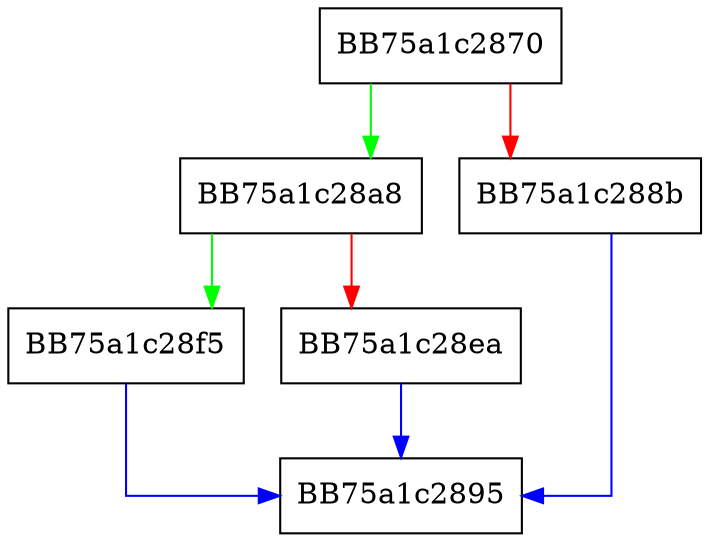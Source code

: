 digraph get_last_pgflags {
  node [shape="box"];
  graph [splines=ortho];
  BB75a1c2870 -> BB75a1c28a8 [color="green"];
  BB75a1c2870 -> BB75a1c288b [color="red"];
  BB75a1c288b -> BB75a1c2895 [color="blue"];
  BB75a1c28a8 -> BB75a1c28f5 [color="green"];
  BB75a1c28a8 -> BB75a1c28ea [color="red"];
  BB75a1c28ea -> BB75a1c2895 [color="blue"];
  BB75a1c28f5 -> BB75a1c2895 [color="blue"];
}